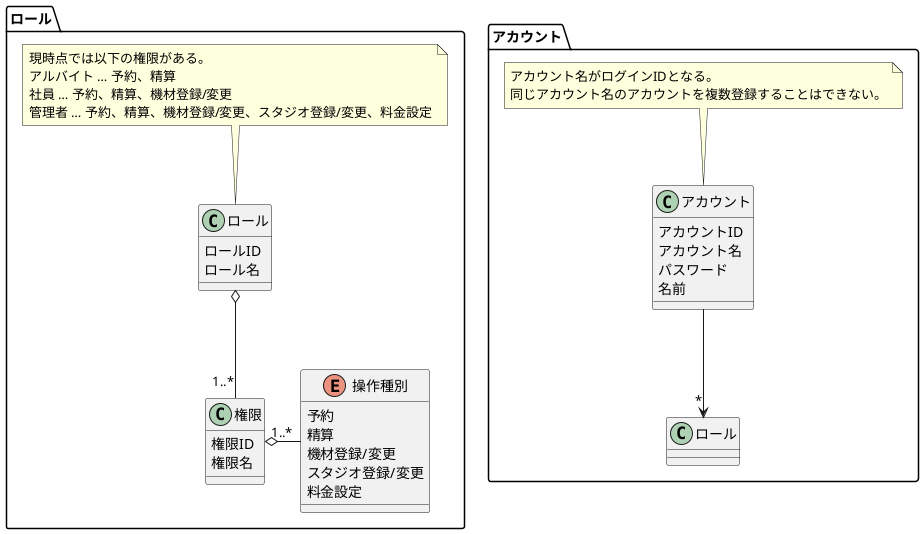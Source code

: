 @startuml DomainModel

package アカウント {
    class アカウント {
        アカウントID
        アカウント名
        パスワード
        名前
    }

    アカウント --> "*" ロール

    note top of アカウント
    アカウント名がログインIDとなる。
    同じアカウント名のアカウントを複数登録することはできない。
    end note
}

package ロール {
    class ロール {
        ロールID
        ロール名
    }

    class 権限 {
        権限ID
        権限名
    }

    enum 操作種別 {
        予約
        精算
        機材登録/変更
        スタジオ登録/変更
        料金設定
    }

    ロール o-- "1..*" 権限
    権限 o- "1..*" 操作種別

    note top of ロール
    現時点では以下の権限がある。
    アルバイト … 予約、精算
    社員 … 予約、精算、機材登録/変更
    管理者 … 予約、精算、機材登録/変更、スタジオ登録/変更、料金設定
    end note
}

@enduml
